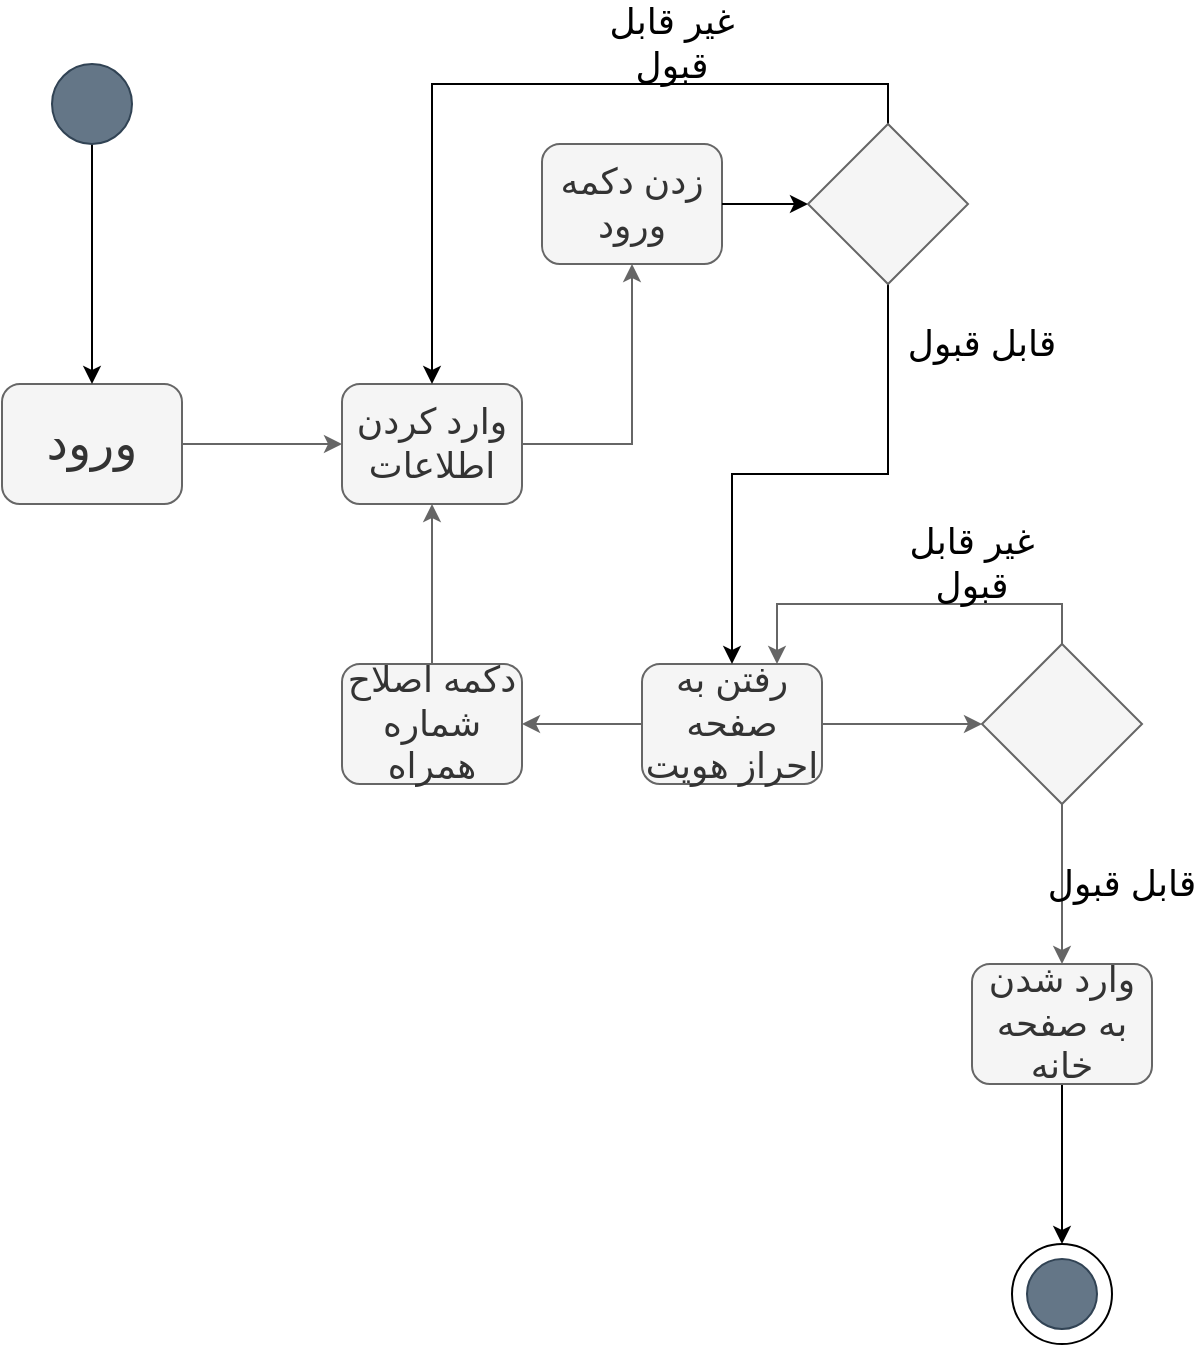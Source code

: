 <mxfile version="12.2.3" type="github" pages="1"><diagram id="2jSUTuslPZq5xGhAwqLO" name="Page-1"><mxGraphModel dx="1024" dy="485" grid="1" gridSize="10" guides="1" tooltips="1" connect="1" arrows="1" fold="1" page="1" pageScale="1" pageWidth="850" pageHeight="1100" math="0" shadow="0"><root><mxCell id="0"/><mxCell id="1" parent="0"/><mxCell id="jP-GZoqJ57ZXyka3cnfu-1" value="" style="edgeStyle=orthogonalEdgeStyle;rounded=0;orthogonalLoop=1;jettySize=auto;html=1;fillColor=#f5f5f5;strokeColor=#666666;" edge="1" parent="1" source="jP-GZoqJ57ZXyka3cnfu-2" target="jP-GZoqJ57ZXyka3cnfu-4"><mxGeometry relative="1" as="geometry"/></mxCell><mxCell id="jP-GZoqJ57ZXyka3cnfu-2" value="&lt;font style=&quot;font-size: 24px&quot;&gt;ورود&lt;/font&gt;" style="rounded=1;whiteSpace=wrap;html=1;fillColor=#f5f5f5;strokeColor=#666666;fontColor=#333333;" vertex="1" parent="1"><mxGeometry x="90" y="200" width="90" height="60" as="geometry"/></mxCell><mxCell id="jP-GZoqJ57ZXyka3cnfu-3" value="" style="edgeStyle=orthogonalEdgeStyle;rounded=0;orthogonalLoop=1;jettySize=auto;html=1;fillColor=#f5f5f5;strokeColor=#666666;" edge="1" parent="1" source="jP-GZoqJ57ZXyka3cnfu-4" target="jP-GZoqJ57ZXyka3cnfu-6"><mxGeometry relative="1" as="geometry"/></mxCell><mxCell id="jP-GZoqJ57ZXyka3cnfu-4" value="&lt;font style=&quot;font-size: 18px&quot;&gt;وارد کردن اطلاعات&lt;/font&gt;" style="rounded=1;whiteSpace=wrap;html=1;fillColor=#f5f5f5;strokeColor=#666666;fontColor=#333333;" vertex="1" parent="1"><mxGeometry x="260" y="200" width="90" height="60" as="geometry"/></mxCell><mxCell id="jP-GZoqJ57ZXyka3cnfu-6" value="&lt;font style=&quot;font-size: 18px&quot;&gt;زدن دکمه ورود&lt;/font&gt;" style="rounded=1;whiteSpace=wrap;html=1;fillColor=#f5f5f5;strokeColor=#666666;fontColor=#333333;" vertex="1" parent="1"><mxGeometry x="360" y="80" width="90" height="60" as="geometry"/></mxCell><mxCell id="jP-GZoqJ57ZXyka3cnfu-7" value="" style="edgeStyle=orthogonalEdgeStyle;rounded=0;orthogonalLoop=1;jettySize=auto;html=1;fillColor=#f5f5f5;strokeColor=#666666;" edge="1" parent="1" source="jP-GZoqJ57ZXyka3cnfu-9"><mxGeometry relative="1" as="geometry"><mxPoint x="580" y="370" as="targetPoint"/></mxGeometry></mxCell><mxCell id="jP-GZoqJ57ZXyka3cnfu-8" value="" style="edgeStyle=orthogonalEdgeStyle;rounded=0;orthogonalLoop=1;jettySize=auto;html=1;fillColor=#f5f5f5;strokeColor=#666666;" edge="1" parent="1" source="jP-GZoqJ57ZXyka3cnfu-9" target="jP-GZoqJ57ZXyka3cnfu-11"><mxGeometry relative="1" as="geometry"/></mxCell><mxCell id="jP-GZoqJ57ZXyka3cnfu-9" value="&lt;font style=&quot;font-size: 18px&quot;&gt;رفتن به صفحه احراز هویت&lt;/font&gt;" style="rounded=1;whiteSpace=wrap;html=1;fillColor=#f5f5f5;strokeColor=#666666;fontColor=#333333;" vertex="1" parent="1"><mxGeometry x="410" y="340" width="90" height="60" as="geometry"/></mxCell><mxCell id="jP-GZoqJ57ZXyka3cnfu-10" value="" style="edgeStyle=orthogonalEdgeStyle;rounded=0;orthogonalLoop=1;jettySize=auto;html=1;fillColor=#f5f5f5;strokeColor=#666666;" edge="1" parent="1" source="jP-GZoqJ57ZXyka3cnfu-11" target="jP-GZoqJ57ZXyka3cnfu-4"><mxGeometry relative="1" as="geometry"/></mxCell><mxCell id="jP-GZoqJ57ZXyka3cnfu-11" value="&lt;span style=&quot;font-size: 18px&quot;&gt;دکمه اصلاح شماره همراه&lt;/span&gt;" style="rounded=1;whiteSpace=wrap;html=1;fillColor=#f5f5f5;strokeColor=#666666;fontColor=#333333;" vertex="1" parent="1"><mxGeometry x="260" y="340" width="90" height="60" as="geometry"/></mxCell><mxCell id="jP-GZoqJ57ZXyka3cnfu-12" value="" style="edgeStyle=orthogonalEdgeStyle;rounded=0;orthogonalLoop=1;jettySize=auto;html=1;fillColor=#f5f5f5;strokeColor=#666666;" edge="1" parent="1" source="jP-GZoqJ57ZXyka3cnfu-14"><mxGeometry relative="1" as="geometry"><mxPoint x="620" y="490" as="targetPoint"/></mxGeometry></mxCell><mxCell id="jP-GZoqJ57ZXyka3cnfu-13" style="edgeStyle=orthogonalEdgeStyle;rounded=0;orthogonalLoop=1;jettySize=auto;html=1;exitX=0.5;exitY=0;exitDx=0;exitDy=0;entryX=0.75;entryY=0;entryDx=0;entryDy=0;fillColor=#f5f5f5;strokeColor=#666666;" edge="1" parent="1" source="jP-GZoqJ57ZXyka3cnfu-14" target="jP-GZoqJ57ZXyka3cnfu-9"><mxGeometry relative="1" as="geometry"/></mxCell><mxCell id="jP-GZoqJ57ZXyka3cnfu-14" value="" style="rhombus;whiteSpace=wrap;html=1;fillColor=#f5f5f5;strokeColor=#666666;fontColor=#333333;" vertex="1" parent="1"><mxGeometry x="580" y="330" width="80" height="80" as="geometry"/></mxCell><mxCell id="jP-GZoqJ57ZXyka3cnfu-15" value="&lt;font style=&quot;font-size: 18px&quot;&gt;قابل قبول&lt;/font&gt;" style="text;html=1;align=center;verticalAlign=middle;whiteSpace=wrap;rounded=0;" vertex="1" parent="1"><mxGeometry x="610" y="430" width="80" height="40" as="geometry"/></mxCell><mxCell id="jP-GZoqJ57ZXyka3cnfu-16" value="&lt;font style=&quot;font-size: 18px&quot;&gt;غیر قابل قبول&lt;/font&gt;" style="text;html=1;align=center;verticalAlign=middle;whiteSpace=wrap;rounded=0;" vertex="1" parent="1"><mxGeometry x="533" y="280" width="84" height="20" as="geometry"/></mxCell><mxCell id="jP-GZoqJ57ZXyka3cnfu-22" value="" style="edgeStyle=orthogonalEdgeStyle;rounded=0;orthogonalLoop=1;jettySize=auto;html=1;" edge="1" parent="1" source="jP-GZoqJ57ZXyka3cnfu-17"><mxGeometry relative="1" as="geometry"><mxPoint x="620" y="630" as="targetPoint"/></mxGeometry></mxCell><mxCell id="jP-GZoqJ57ZXyka3cnfu-17" value="&lt;font style=&quot;font-size: 18px&quot;&gt;وارد شدن به صفحه خانه&lt;/font&gt;" style="rounded=1;whiteSpace=wrap;html=1;fillColor=#f5f5f5;strokeColor=#666666;fontColor=#333333;" vertex="1" parent="1"><mxGeometry x="575" y="490" width="90" height="60" as="geometry"/></mxCell><mxCell id="jP-GZoqJ57ZXyka3cnfu-20" value="" style="edgeStyle=orthogonalEdgeStyle;rounded=0;orthogonalLoop=1;jettySize=auto;html=1;entryX=0.5;entryY=0;entryDx=0;entryDy=0;" edge="1" parent="1" source="jP-GZoqJ57ZXyka3cnfu-18" target="jP-GZoqJ57ZXyka3cnfu-2"><mxGeometry relative="1" as="geometry"><mxPoint x="135" y="160" as="targetPoint"/></mxGeometry></mxCell><mxCell id="jP-GZoqJ57ZXyka3cnfu-18" value="" style="ellipse;whiteSpace=wrap;html=1;aspect=fixed;fillColor=#647687;strokeColor=#314354;fontColor=#ffffff;" vertex="1" parent="1"><mxGeometry x="115" y="40" width="40" height="40" as="geometry"/></mxCell><mxCell id="jP-GZoqJ57ZXyka3cnfu-23" value="" style="ellipse;whiteSpace=wrap;html=1;aspect=fixed;" vertex="1" parent="1"><mxGeometry x="595" y="630" width="50" height="50" as="geometry"/></mxCell><mxCell id="jP-GZoqJ57ZXyka3cnfu-24" value="" style="ellipse;whiteSpace=wrap;html=1;aspect=fixed;fillColor=#647687;strokeColor=#314354;fontColor=#ffffff;" vertex="1" parent="1"><mxGeometry x="602.5" y="637.5" width="35" height="35" as="geometry"/></mxCell><mxCell id="jP-GZoqJ57ZXyka3cnfu-27" value="" style="edgeStyle=orthogonalEdgeStyle;rounded=0;orthogonalLoop=1;jettySize=auto;html=1;" edge="1" parent="1" source="jP-GZoqJ57ZXyka3cnfu-6" target="jP-GZoqJ57ZXyka3cnfu-25"><mxGeometry relative="1" as="geometry"/></mxCell><mxCell id="jP-GZoqJ57ZXyka3cnfu-28" style="edgeStyle=orthogonalEdgeStyle;rounded=0;orthogonalLoop=1;jettySize=auto;html=1;exitX=0.5;exitY=0;exitDx=0;exitDy=0;entryX=0.5;entryY=0;entryDx=0;entryDy=0;" edge="1" parent="1" source="jP-GZoqJ57ZXyka3cnfu-25" target="jP-GZoqJ57ZXyka3cnfu-4"><mxGeometry relative="1" as="geometry"/></mxCell><mxCell id="jP-GZoqJ57ZXyka3cnfu-29" style="edgeStyle=orthogonalEdgeStyle;rounded=0;orthogonalLoop=1;jettySize=auto;html=1;exitX=0.5;exitY=1;exitDx=0;exitDy=0;entryX=0.5;entryY=0;entryDx=0;entryDy=0;" edge="1" parent="1" source="jP-GZoqJ57ZXyka3cnfu-25" target="jP-GZoqJ57ZXyka3cnfu-9"><mxGeometry relative="1" as="geometry"/></mxCell><mxCell id="jP-GZoqJ57ZXyka3cnfu-25" value="" style="rhombus;whiteSpace=wrap;html=1;fillColor=#f5f5f5;strokeColor=#666666;fontColor=#333333;" vertex="1" parent="1"><mxGeometry x="493" y="70" width="80" height="80" as="geometry"/></mxCell><mxCell id="jP-GZoqJ57ZXyka3cnfu-33" value="&lt;font style=&quot;font-size: 18px&quot;&gt;قابل قبول&lt;/font&gt;" style="text;html=1;align=center;verticalAlign=middle;whiteSpace=wrap;rounded=0;" vertex="1" parent="1"><mxGeometry x="540" y="160" width="80" height="40" as="geometry"/></mxCell><mxCell id="jP-GZoqJ57ZXyka3cnfu-34" value="&lt;font style=&quot;font-size: 18px&quot;&gt;غیر قابل قبول&lt;/font&gt;" style="text;html=1;align=center;verticalAlign=middle;whiteSpace=wrap;rounded=0;" vertex="1" parent="1"><mxGeometry x="383" y="20" width="84" height="20" as="geometry"/></mxCell></root></mxGraphModel></diagram></mxfile>